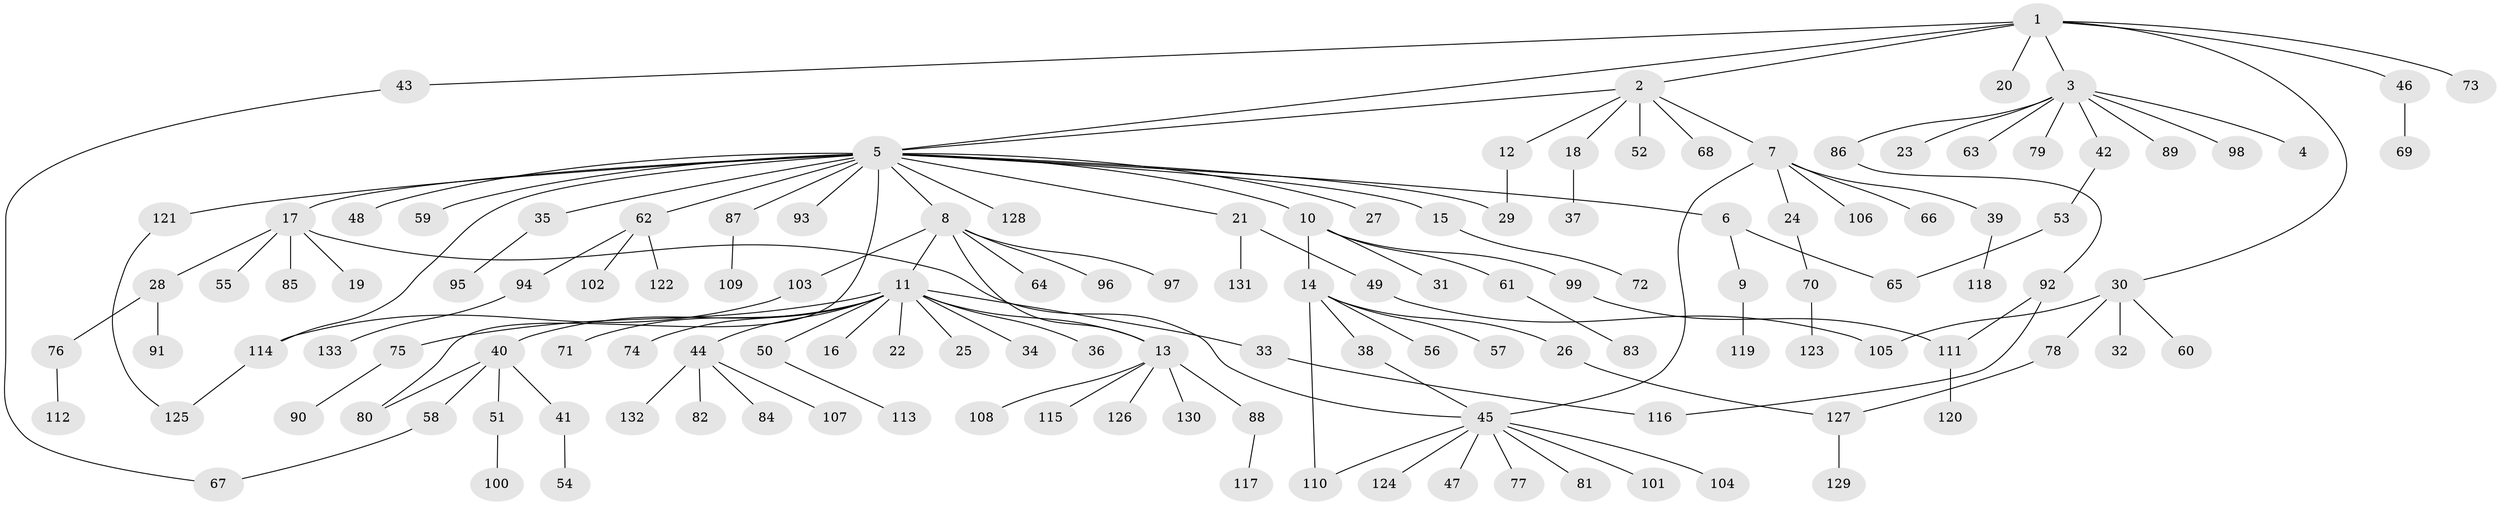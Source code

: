 // coarse degree distribution, {12: 0.009900990099009901, 8: 0.009900990099009901, 1: 0.6138613861386139, 19: 0.009900990099009901, 3: 0.04950495049504951, 14: 0.009900990099009901, 6: 0.0297029702970297, 2: 0.19801980198019803, 4: 0.0297029702970297, 13: 0.009900990099009901, 5: 0.0297029702970297}
// Generated by graph-tools (version 1.1) at 2025/41/03/06/25 10:41:50]
// undirected, 133 vertices, 147 edges
graph export_dot {
graph [start="1"]
  node [color=gray90,style=filled];
  1;
  2;
  3;
  4;
  5;
  6;
  7;
  8;
  9;
  10;
  11;
  12;
  13;
  14;
  15;
  16;
  17;
  18;
  19;
  20;
  21;
  22;
  23;
  24;
  25;
  26;
  27;
  28;
  29;
  30;
  31;
  32;
  33;
  34;
  35;
  36;
  37;
  38;
  39;
  40;
  41;
  42;
  43;
  44;
  45;
  46;
  47;
  48;
  49;
  50;
  51;
  52;
  53;
  54;
  55;
  56;
  57;
  58;
  59;
  60;
  61;
  62;
  63;
  64;
  65;
  66;
  67;
  68;
  69;
  70;
  71;
  72;
  73;
  74;
  75;
  76;
  77;
  78;
  79;
  80;
  81;
  82;
  83;
  84;
  85;
  86;
  87;
  88;
  89;
  90;
  91;
  92;
  93;
  94;
  95;
  96;
  97;
  98;
  99;
  100;
  101;
  102;
  103;
  104;
  105;
  106;
  107;
  108;
  109;
  110;
  111;
  112;
  113;
  114;
  115;
  116;
  117;
  118;
  119;
  120;
  121;
  122;
  123;
  124;
  125;
  126;
  127;
  128;
  129;
  130;
  131;
  132;
  133;
  1 -- 2;
  1 -- 3;
  1 -- 5;
  1 -- 20;
  1 -- 30;
  1 -- 43;
  1 -- 46;
  1 -- 73;
  2 -- 5;
  2 -- 7;
  2 -- 12;
  2 -- 18;
  2 -- 52;
  2 -- 68;
  3 -- 4;
  3 -- 23;
  3 -- 42;
  3 -- 63;
  3 -- 79;
  3 -- 86;
  3 -- 89;
  3 -- 98;
  5 -- 6;
  5 -- 8;
  5 -- 10;
  5 -- 15;
  5 -- 17;
  5 -- 21;
  5 -- 27;
  5 -- 29;
  5 -- 35;
  5 -- 48;
  5 -- 59;
  5 -- 62;
  5 -- 80;
  5 -- 87;
  5 -- 93;
  5 -- 114;
  5 -- 121;
  5 -- 128;
  6 -- 9;
  6 -- 65;
  7 -- 24;
  7 -- 39;
  7 -- 45;
  7 -- 66;
  7 -- 106;
  8 -- 11;
  8 -- 13;
  8 -- 64;
  8 -- 96;
  8 -- 97;
  8 -- 103;
  9 -- 119;
  10 -- 14;
  10 -- 31;
  10 -- 61;
  10 -- 99;
  11 -- 13;
  11 -- 16;
  11 -- 22;
  11 -- 25;
  11 -- 33;
  11 -- 34;
  11 -- 36;
  11 -- 40;
  11 -- 44;
  11 -- 50;
  11 -- 71;
  11 -- 74;
  11 -- 75;
  12 -- 29;
  13 -- 88;
  13 -- 108;
  13 -- 115;
  13 -- 126;
  13 -- 130;
  14 -- 26;
  14 -- 38;
  14 -- 56;
  14 -- 57;
  14 -- 110;
  15 -- 72;
  17 -- 19;
  17 -- 28;
  17 -- 45;
  17 -- 55;
  17 -- 85;
  18 -- 37;
  21 -- 49;
  21 -- 131;
  24 -- 70;
  26 -- 127;
  28 -- 76;
  28 -- 91;
  30 -- 32;
  30 -- 60;
  30 -- 78;
  30 -- 105;
  33 -- 116;
  35 -- 95;
  38 -- 45;
  39 -- 118;
  40 -- 41;
  40 -- 51;
  40 -- 58;
  40 -- 80;
  41 -- 54;
  42 -- 53;
  43 -- 67;
  44 -- 82;
  44 -- 84;
  44 -- 107;
  44 -- 132;
  45 -- 47;
  45 -- 77;
  45 -- 81;
  45 -- 101;
  45 -- 104;
  45 -- 110;
  45 -- 124;
  46 -- 69;
  49 -- 105;
  50 -- 113;
  51 -- 100;
  53 -- 65;
  58 -- 67;
  61 -- 83;
  62 -- 94;
  62 -- 102;
  62 -- 122;
  70 -- 123;
  75 -- 90;
  76 -- 112;
  78 -- 127;
  86 -- 92;
  87 -- 109;
  88 -- 117;
  92 -- 111;
  92 -- 116;
  94 -- 133;
  99 -- 111;
  103 -- 114;
  111 -- 120;
  114 -- 125;
  121 -- 125;
  127 -- 129;
}
